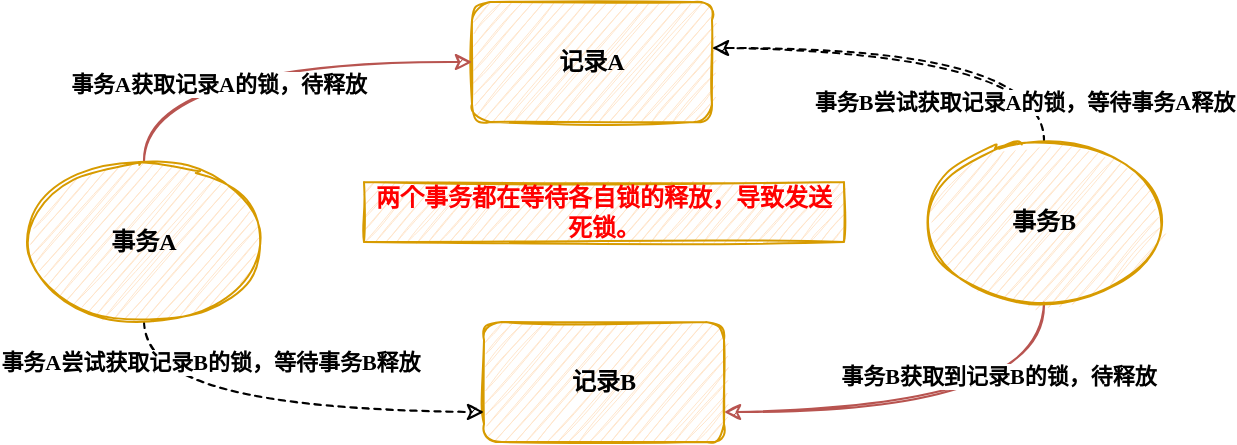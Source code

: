 <mxfile version="20.2.2" type="github">
  <diagram id="u2l9Zt-yLO_Qi3WcgOfx" name="第 1 页">
    <mxGraphModel dx="1422" dy="754" grid="1" gridSize="10" guides="1" tooltips="1" connect="1" arrows="1" fold="1" page="1" pageScale="1" pageWidth="827" pageHeight="1169" math="0" shadow="0">
      <root>
        <mxCell id="0" />
        <mxCell id="1" parent="0" />
        <mxCell id="zwbNrjH0XnWn8lKJkrUz-2" value="记录B" style="rounded=1;whiteSpace=wrap;html=1;fillColor=#ffe6cc;strokeColor=#d79b00;sketch=1;fontStyle=1;fontFamily=Comic Sans MS;" vertex="1" parent="1">
          <mxGeometry x="300" y="260" width="120" height="60" as="geometry" />
        </mxCell>
        <mxCell id="zwbNrjH0XnWn8lKJkrUz-3" value="记录A" style="rounded=1;whiteSpace=wrap;html=1;fillColor=#ffe6cc;strokeColor=#d79b00;sketch=1;fontStyle=1;fontFamily=Comic Sans MS;" vertex="1" parent="1">
          <mxGeometry x="294" y="100" width="120" height="60" as="geometry" />
        </mxCell>
        <mxCell id="zwbNrjH0XnWn8lKJkrUz-7" style="edgeStyle=orthogonalEdgeStyle;curved=1;rounded=0;sketch=1;orthogonalLoop=1;jettySize=auto;html=1;entryX=0;entryY=0.5;entryDx=0;entryDy=0;fontFamily=Comic Sans MS;fillColor=#f8cecc;strokeColor=#b85450;" edge="1" parent="1" target="zwbNrjH0XnWn8lKJkrUz-3">
          <mxGeometry relative="1" as="geometry">
            <mxPoint x="130" y="179.998" as="sourcePoint" />
            <mxPoint x="274" y="127.71" as="targetPoint" />
            <Array as="points">
              <mxPoint x="130" y="130" />
            </Array>
          </mxGeometry>
        </mxCell>
        <mxCell id="zwbNrjH0XnWn8lKJkrUz-9" value="&lt;b&gt;事务A获取记录A的锁&lt;/b&gt;&lt;b&gt;，待释放&lt;/b&gt;" style="edgeLabel;html=1;align=center;verticalAlign=middle;resizable=0;points=[];fontFamily=Comic Sans MS;" vertex="1" connectable="0" parent="zwbNrjH0XnWn8lKJkrUz-7">
          <mxGeometry x="-0.203" y="-11" relative="1" as="geometry">
            <mxPoint x="1" as="offset" />
          </mxGeometry>
        </mxCell>
        <mxCell id="zwbNrjH0XnWn8lKJkrUz-10" style="edgeStyle=orthogonalEdgeStyle;curved=1;rounded=0;sketch=1;orthogonalLoop=1;jettySize=auto;html=1;exitX=0.5;exitY=1;exitDx=0;exitDy=0;entryX=0;entryY=0.75;entryDx=0;entryDy=0;fontFamily=Comic Sans MS;dashed=1;" edge="1" parent="1" source="zwbNrjH0XnWn8lKJkrUz-4" target="zwbNrjH0XnWn8lKJkrUz-2">
          <mxGeometry relative="1" as="geometry" />
        </mxCell>
        <mxCell id="zwbNrjH0XnWn8lKJkrUz-13" value="&lt;b&gt;事务A尝试获取记录B的锁，等待事务B释放&lt;/b&gt;" style="edgeLabel;html=1;align=center;verticalAlign=middle;resizable=0;points=[];fontFamily=Comic Sans MS;" vertex="1" connectable="0" parent="zwbNrjH0XnWn8lKJkrUz-10">
          <mxGeometry x="0.014" y="7" relative="1" as="geometry">
            <mxPoint x="-31" y="-18" as="offset" />
          </mxGeometry>
        </mxCell>
        <mxCell id="zwbNrjH0XnWn8lKJkrUz-4" value="事务A" style="ellipse;whiteSpace=wrap;html=1;fillColor=#ffe6cc;strokeColor=#d79b00;sketch=1;fontStyle=1;fontFamily=Comic Sans MS;" vertex="1" parent="1">
          <mxGeometry x="70" y="180" width="120" height="80" as="geometry" />
        </mxCell>
        <mxCell id="zwbNrjH0XnWn8lKJkrUz-6" style="edgeStyle=orthogonalEdgeStyle;rounded=0;orthogonalLoop=1;jettySize=auto;html=1;exitX=0.5;exitY=1;exitDx=0;exitDy=0;entryX=1;entryY=0.75;entryDx=0;entryDy=0;fontFamily=Comic Sans MS;sketch=1;curved=1;fillColor=#f8cecc;strokeColor=#b85450;" edge="1" parent="1" source="zwbNrjH0XnWn8lKJkrUz-5" target="zwbNrjH0XnWn8lKJkrUz-2">
          <mxGeometry relative="1" as="geometry" />
        </mxCell>
        <mxCell id="zwbNrjH0XnWn8lKJkrUz-8" value="&lt;b&gt;事务B获取到记录B的锁，待释放&lt;/b&gt;" style="edgeLabel;html=1;align=center;verticalAlign=middle;resizable=0;points=[];fontFamily=Comic Sans MS;" vertex="1" connectable="0" parent="zwbNrjH0XnWn8lKJkrUz-6">
          <mxGeometry x="-0.276" y="-18" relative="1" as="geometry">
            <mxPoint as="offset" />
          </mxGeometry>
        </mxCell>
        <mxCell id="zwbNrjH0XnWn8lKJkrUz-11" style="edgeStyle=orthogonalEdgeStyle;curved=1;rounded=0;sketch=1;orthogonalLoop=1;jettySize=auto;html=1;exitX=0.5;exitY=0;exitDx=0;exitDy=0;entryX=1;entryY=0.383;entryDx=0;entryDy=0;entryPerimeter=0;fontFamily=Comic Sans MS;dashed=1;" edge="1" parent="1" source="zwbNrjH0XnWn8lKJkrUz-5" target="zwbNrjH0XnWn8lKJkrUz-3">
          <mxGeometry relative="1" as="geometry" />
        </mxCell>
        <mxCell id="zwbNrjH0XnWn8lKJkrUz-12" value="事务B尝试获取记录A的锁，等待事务A释放" style="edgeLabel;html=1;align=center;verticalAlign=middle;resizable=0;points=[];fontFamily=Comic Sans MS;fontStyle=1" vertex="1" connectable="0" parent="zwbNrjH0XnWn8lKJkrUz-11">
          <mxGeometry x="-0.089" y="10" relative="1" as="geometry">
            <mxPoint x="40" y="17" as="offset" />
          </mxGeometry>
        </mxCell>
        <mxCell id="zwbNrjH0XnWn8lKJkrUz-5" value="事务B" style="ellipse;whiteSpace=wrap;html=1;fillColor=#ffe6cc;strokeColor=#d79b00;sketch=1;fontStyle=1;fontFamily=Comic Sans MS;" vertex="1" parent="1">
          <mxGeometry x="520" y="170" width="120" height="80" as="geometry" />
        </mxCell>
        <mxCell id="zwbNrjH0XnWn8lKJkrUz-14" value="两个事务都在等待各自锁的释放，导致发送死锁。" style="text;html=1;strokeColor=#d79b00;fillColor=#ffe6cc;align=center;verticalAlign=middle;whiteSpace=wrap;rounded=0;sketch=1;fontFamily=Comic Sans MS;fontStyle=1;fontColor=#FF0000;" vertex="1" parent="1">
          <mxGeometry x="240" y="190" width="240" height="30" as="geometry" />
        </mxCell>
      </root>
    </mxGraphModel>
  </diagram>
</mxfile>
